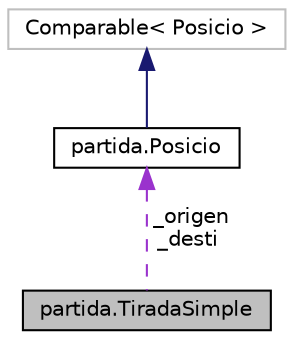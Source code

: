 digraph "partida.TiradaSimple"
{
 // LATEX_PDF_SIZE
  edge [fontname="Helvetica",fontsize="10",labelfontname="Helvetica",labelfontsize="10"];
  node [fontname="Helvetica",fontsize="10",shape=record];
  Node1 [label="partida.TiradaSimple",height=0.2,width=0.4,color="black", fillcolor="grey75", style="filled", fontcolor="black",tooltip="Tirada que realitza cada jugador en cada torn."];
  Node2 -> Node1 [dir="back",color="darkorchid3",fontsize="10",style="dashed",label=" _origen\n_desti" ,fontname="Helvetica"];
  Node2 [label="partida.Posicio",height=0.2,width=0.4,color="black", fillcolor="white", style="filled",URL="$classpartida_1_1_posicio.html",tooltip="Controlador de Posicions del taulell."];
  Node3 -> Node2 [dir="back",color="midnightblue",fontsize="10",style="solid",fontname="Helvetica"];
  Node3 [label="Comparable\< Posicio \>",height=0.2,width=0.4,color="grey75", fillcolor="white", style="filled",tooltip=" "];
}
